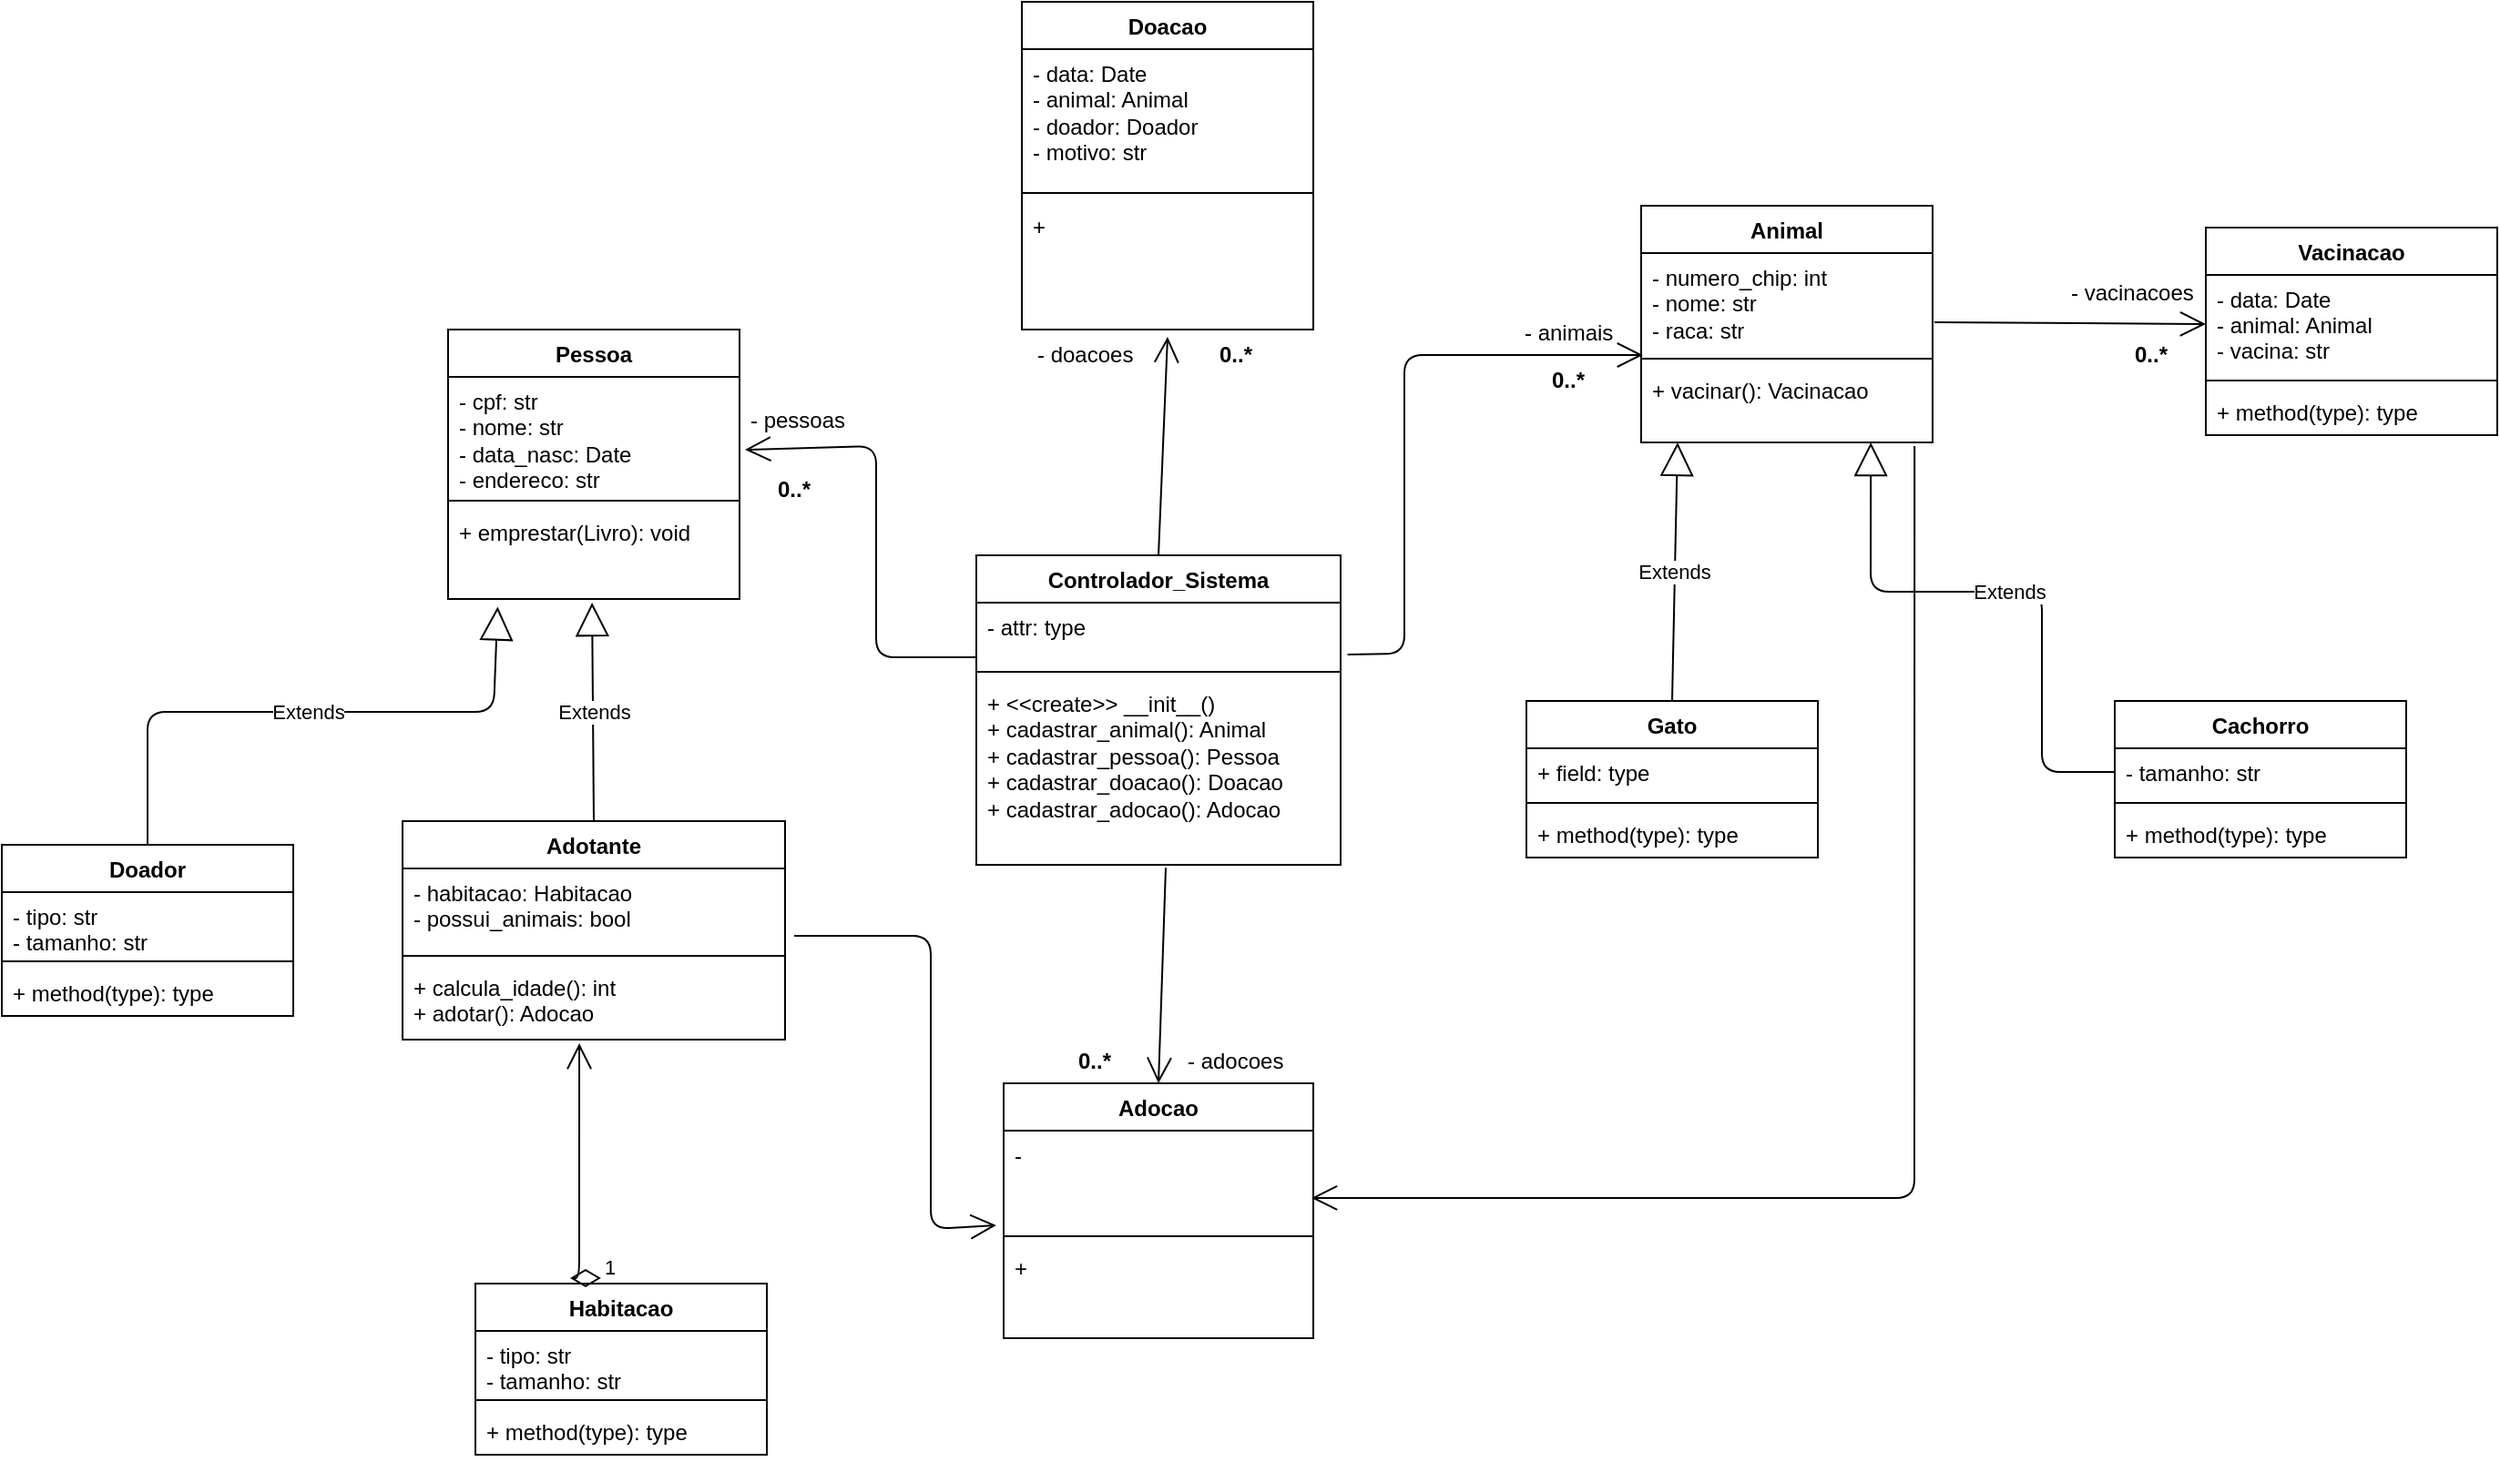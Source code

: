 <mxfile>
    <diagram id="C5RBs43oDa-KdzZeNtuy" name="Page-1">
        <mxGraphModel dx="666" dy="576" grid="1" gridSize="10" guides="1" tooltips="1" connect="1" arrows="1" fold="1" page="1" pageScale="1" pageWidth="827" pageHeight="1169" math="0" shadow="0">
            <root>
                <mxCell id="WIyWlLk6GJQsqaUBKTNV-0"/>
                <mxCell id="WIyWlLk6GJQsqaUBKTNV-1" parent="WIyWlLk6GJQsqaUBKTNV-0"/>
                <mxCell id="ZOqMEY8nHoL99eGyLQIH-0" value="Controlador_Sistema" style="swimlane;fontStyle=1;align=center;verticalAlign=top;childLayout=stackLayout;horizontal=1;startSize=26;horizontalStack=0;resizeParent=1;resizeParentMax=0;resizeLast=0;collapsible=1;marginBottom=0;whiteSpace=wrap;html=1;" parent="WIyWlLk6GJQsqaUBKTNV-1" vertex="1">
                    <mxGeometry x="665" y="404" width="200" height="170" as="geometry"/>
                </mxCell>
                <mxCell id="ZOqMEY8nHoL99eGyLQIH-1" value="- attr: type" style="text;strokeColor=none;fillColor=none;align=left;verticalAlign=top;spacingLeft=4;spacingRight=4;overflow=hidden;rotatable=0;points=[[0,0.5],[1,0.5]];portConstraint=eastwest;whiteSpace=wrap;html=1;" parent="ZOqMEY8nHoL99eGyLQIH-0" vertex="1">
                    <mxGeometry y="26" width="200" height="34" as="geometry"/>
                </mxCell>
                <mxCell id="ZOqMEY8nHoL99eGyLQIH-2" value="" style="line;strokeWidth=1;fillColor=none;align=left;verticalAlign=middle;spacingTop=-1;spacingLeft=3;spacingRight=3;rotatable=0;labelPosition=right;points=[];portConstraint=eastwest;strokeColor=inherit;" parent="ZOqMEY8nHoL99eGyLQIH-0" vertex="1">
                    <mxGeometry y="60" width="200" height="8" as="geometry"/>
                </mxCell>
                <mxCell id="ZOqMEY8nHoL99eGyLQIH-3" value="&lt;span style=&quot;&quot;&gt;+ &amp;lt;&amp;lt;create&amp;gt;&amp;gt; __init__()&lt;/span&gt;&lt;br&gt;+ cadastrar_animal(): Animal&amp;nbsp;&lt;br&gt;+ cadastrar_pessoa(): Pessoa&amp;nbsp;&lt;br&gt;+ cadastrar_doacao(): Doacao&lt;br&gt;+ cadastrar_adocao(): Adocao&amp;nbsp;&amp;nbsp;" style="text;strokeColor=none;fillColor=none;align=left;verticalAlign=top;spacingLeft=4;spacingRight=4;overflow=hidden;rotatable=0;points=[[0,0.5],[1,0.5]];portConstraint=eastwest;whiteSpace=wrap;html=1;" parent="ZOqMEY8nHoL99eGyLQIH-0" vertex="1">
                    <mxGeometry y="68" width="200" height="102" as="geometry"/>
                </mxCell>
                <mxCell id="ZOqMEY8nHoL99eGyLQIH-4" value="Pessoa" style="swimlane;fontStyle=1;align=center;verticalAlign=top;childLayout=stackLayout;horizontal=1;startSize=26;horizontalStack=0;resizeParent=1;resizeParentMax=0;resizeLast=0;collapsible=1;marginBottom=0;whiteSpace=wrap;html=1;" parent="WIyWlLk6GJQsqaUBKTNV-1" vertex="1">
                    <mxGeometry x="375" y="280" width="160" height="148" as="geometry"/>
                </mxCell>
                <mxCell id="ZOqMEY8nHoL99eGyLQIH-5" value="- cpf: str&lt;div&gt;- nome: str&lt;br&gt;&lt;/div&gt;&lt;div&gt;- data_nasc: Date&lt;br&gt;&lt;/div&gt;&lt;div&gt;- endereco: str&lt;/div&gt;" style="text;strokeColor=none;fillColor=none;align=left;verticalAlign=top;spacingLeft=4;spacingRight=4;overflow=hidden;rotatable=0;points=[[0,0.5],[1,0.5]];portConstraint=eastwest;whiteSpace=wrap;html=1;" parent="ZOqMEY8nHoL99eGyLQIH-4" vertex="1">
                    <mxGeometry y="26" width="160" height="64" as="geometry"/>
                </mxCell>
                <mxCell id="ZOqMEY8nHoL99eGyLQIH-6" value="" style="line;strokeWidth=1;fillColor=none;align=left;verticalAlign=middle;spacingTop=-1;spacingLeft=3;spacingRight=3;rotatable=0;labelPosition=right;points=[];portConstraint=eastwest;strokeColor=inherit;" parent="ZOqMEY8nHoL99eGyLQIH-4" vertex="1">
                    <mxGeometry y="90" width="160" height="8" as="geometry"/>
                </mxCell>
                <mxCell id="ZOqMEY8nHoL99eGyLQIH-7" value="+ emprestar(Livro): void" style="text;strokeColor=none;fillColor=none;align=left;verticalAlign=top;spacingLeft=4;spacingRight=4;overflow=hidden;rotatable=0;points=[[0,0.5],[1,0.5]];portConstraint=eastwest;whiteSpace=wrap;html=1;" parent="ZOqMEY8nHoL99eGyLQIH-4" vertex="1">
                    <mxGeometry y="98" width="160" height="50" as="geometry"/>
                </mxCell>
                <mxCell id="ZOqMEY8nHoL99eGyLQIH-8" value="Doacao" style="swimlane;fontStyle=1;align=center;verticalAlign=top;childLayout=stackLayout;horizontal=1;startSize=26;horizontalStack=0;resizeParent=1;resizeParentMax=0;resizeLast=0;collapsible=1;marginBottom=0;whiteSpace=wrap;html=1;" parent="WIyWlLk6GJQsqaUBKTNV-1" vertex="1">
                    <mxGeometry x="690" y="100" width="160" height="180" as="geometry"/>
                </mxCell>
                <mxCell id="ZOqMEY8nHoL99eGyLQIH-9" value="&lt;span style=&quot;background-color: initial;&quot;&gt;- data: Date&lt;/span&gt;&lt;br&gt;&lt;div&gt;&lt;div&gt;- animal: Animal&lt;br&gt;&lt;/div&gt;&lt;/div&gt;&lt;div&gt;- doador: Doador&lt;/div&gt;&lt;div&gt;- motivo: str&lt;/div&gt;" style="text;strokeColor=none;fillColor=none;align=left;verticalAlign=top;spacingLeft=4;spacingRight=4;overflow=hidden;rotatable=0;points=[[0,0.5],[1,0.5]];portConstraint=eastwest;whiteSpace=wrap;html=1;" parent="ZOqMEY8nHoL99eGyLQIH-8" vertex="1">
                    <mxGeometry y="26" width="160" height="74" as="geometry"/>
                </mxCell>
                <mxCell id="ZOqMEY8nHoL99eGyLQIH-10" value="" style="line;strokeWidth=1;fillColor=none;align=left;verticalAlign=middle;spacingTop=-1;spacingLeft=3;spacingRight=3;rotatable=0;labelPosition=right;points=[];portConstraint=eastwest;strokeColor=inherit;" parent="ZOqMEY8nHoL99eGyLQIH-8" vertex="1">
                    <mxGeometry y="100" width="160" height="10" as="geometry"/>
                </mxCell>
                <mxCell id="ZOqMEY8nHoL99eGyLQIH-11" value="+" style="text;strokeColor=none;fillColor=none;align=left;verticalAlign=top;spacingLeft=4;spacingRight=4;overflow=hidden;rotatable=0;points=[[0,0.5],[1,0.5]];portConstraint=eastwest;whiteSpace=wrap;html=1;" parent="ZOqMEY8nHoL99eGyLQIH-8" vertex="1">
                    <mxGeometry y="110" width="160" height="70" as="geometry"/>
                </mxCell>
                <mxCell id="ZOqMEY8nHoL99eGyLQIH-12" value="Adocao" style="swimlane;fontStyle=1;align=center;verticalAlign=top;childLayout=stackLayout;horizontal=1;startSize=26;horizontalStack=0;resizeParent=1;resizeParentMax=0;resizeLast=0;collapsible=1;marginBottom=0;whiteSpace=wrap;html=1;" parent="WIyWlLk6GJQsqaUBKTNV-1" vertex="1">
                    <mxGeometry x="680" y="694" width="170" height="140" as="geometry"/>
                </mxCell>
                <mxCell id="ZOqMEY8nHoL99eGyLQIH-13" value="-" style="text;strokeColor=none;fillColor=none;align=left;verticalAlign=top;spacingLeft=4;spacingRight=4;overflow=hidden;rotatable=0;points=[[0,0.5],[1,0.5]];portConstraint=eastwest;whiteSpace=wrap;html=1;" parent="ZOqMEY8nHoL99eGyLQIH-12" vertex="1">
                    <mxGeometry y="26" width="170" height="54" as="geometry"/>
                </mxCell>
                <mxCell id="ZOqMEY8nHoL99eGyLQIH-14" value="" style="line;strokeWidth=1;fillColor=none;align=left;verticalAlign=middle;spacingTop=-1;spacingLeft=3;spacingRight=3;rotatable=0;labelPosition=right;points=[];portConstraint=eastwest;strokeColor=inherit;" parent="ZOqMEY8nHoL99eGyLQIH-12" vertex="1">
                    <mxGeometry y="80" width="170" height="8" as="geometry"/>
                </mxCell>
                <mxCell id="ZOqMEY8nHoL99eGyLQIH-15" value="&lt;div&gt;+&lt;/div&gt;" style="text;strokeColor=none;fillColor=none;align=left;verticalAlign=top;spacingLeft=4;spacingRight=4;overflow=hidden;rotatable=0;points=[[0,0.5],[1,0.5]];portConstraint=eastwest;whiteSpace=wrap;html=1;" parent="ZOqMEY8nHoL99eGyLQIH-12" vertex="1">
                    <mxGeometry y="88" width="170" height="52" as="geometry"/>
                </mxCell>
                <mxCell id="ZOqMEY8nHoL99eGyLQIH-16" value="Animal" style="swimlane;fontStyle=1;align=center;verticalAlign=top;childLayout=stackLayout;horizontal=1;startSize=26;horizontalStack=0;resizeParent=1;resizeParentMax=0;resizeLast=0;collapsible=1;marginBottom=0;whiteSpace=wrap;html=1;" parent="WIyWlLk6GJQsqaUBKTNV-1" vertex="1">
                    <mxGeometry x="1030" y="212" width="160" height="130" as="geometry"/>
                </mxCell>
                <mxCell id="ZOqMEY8nHoL99eGyLQIH-17" value="- numero_chip: int&lt;br&gt;- nome: str&lt;br&gt;&lt;div&gt;- raca: str&lt;br&gt;&lt;/div&gt;" style="text;strokeColor=none;fillColor=none;align=left;verticalAlign=top;spacingLeft=4;spacingRight=4;overflow=hidden;rotatable=0;points=[[0,0.5],[1,0.5]];portConstraint=eastwest;whiteSpace=wrap;html=1;" parent="ZOqMEY8nHoL99eGyLQIH-16" vertex="1">
                    <mxGeometry y="26" width="160" height="54" as="geometry"/>
                </mxCell>
                <mxCell id="ZOqMEY8nHoL99eGyLQIH-18" value="" style="line;strokeWidth=1;fillColor=none;align=left;verticalAlign=middle;spacingTop=-1;spacingLeft=3;spacingRight=3;rotatable=0;labelPosition=right;points=[];portConstraint=eastwest;strokeColor=inherit;" parent="ZOqMEY8nHoL99eGyLQIH-16" vertex="1">
                    <mxGeometry y="80" width="160" height="8" as="geometry"/>
                </mxCell>
                <mxCell id="ZOqMEY8nHoL99eGyLQIH-19" value="+ vacinar(): Vacinacao" style="text;strokeColor=none;fillColor=none;align=left;verticalAlign=top;spacingLeft=4;spacingRight=4;overflow=hidden;rotatable=0;points=[[0,0.5],[1,0.5]];portConstraint=eastwest;whiteSpace=wrap;html=1;" parent="ZOqMEY8nHoL99eGyLQIH-16" vertex="1">
                    <mxGeometry y="88" width="160" height="42" as="geometry"/>
                </mxCell>
                <mxCell id="0" value="Gato" style="swimlane;fontStyle=1;align=center;verticalAlign=top;childLayout=stackLayout;horizontal=1;startSize=26;horizontalStack=0;resizeParent=1;resizeParentMax=0;resizeLast=0;collapsible=1;marginBottom=0;" parent="WIyWlLk6GJQsqaUBKTNV-1" vertex="1">
                    <mxGeometry x="967" y="484" width="160" height="86" as="geometry"/>
                </mxCell>
                <mxCell id="1" value="+ field: type" style="text;strokeColor=none;fillColor=none;align=left;verticalAlign=top;spacingLeft=4;spacingRight=4;overflow=hidden;rotatable=0;points=[[0,0.5],[1,0.5]];portConstraint=eastwest;" parent="0" vertex="1">
                    <mxGeometry y="26" width="160" height="26" as="geometry"/>
                </mxCell>
                <mxCell id="2" value="" style="line;strokeWidth=1;fillColor=none;align=left;verticalAlign=middle;spacingTop=-1;spacingLeft=3;spacingRight=3;rotatable=0;labelPosition=right;points=[];portConstraint=eastwest;strokeColor=inherit;" parent="0" vertex="1">
                    <mxGeometry y="52" width="160" height="8" as="geometry"/>
                </mxCell>
                <mxCell id="3" value="+ method(type): type" style="text;strokeColor=none;fillColor=none;align=left;verticalAlign=top;spacingLeft=4;spacingRight=4;overflow=hidden;rotatable=0;points=[[0,0.5],[1,0.5]];portConstraint=eastwest;" parent="0" vertex="1">
                    <mxGeometry y="60" width="160" height="26" as="geometry"/>
                </mxCell>
                <mxCell id="4" value="Cachorro" style="swimlane;fontStyle=1;align=center;verticalAlign=top;childLayout=stackLayout;horizontal=1;startSize=26;horizontalStack=0;resizeParent=1;resizeParentMax=0;resizeLast=0;collapsible=1;marginBottom=0;" parent="WIyWlLk6GJQsqaUBKTNV-1" vertex="1">
                    <mxGeometry x="1290" y="484" width="160" height="86" as="geometry"/>
                </mxCell>
                <mxCell id="5" value="- tamanho: str" style="text;strokeColor=none;fillColor=none;align=left;verticalAlign=top;spacingLeft=4;spacingRight=4;overflow=hidden;rotatable=0;points=[[0,0.5],[1,0.5]];portConstraint=eastwest;" parent="4" vertex="1">
                    <mxGeometry y="26" width="160" height="26" as="geometry"/>
                </mxCell>
                <mxCell id="6" value="" style="line;strokeWidth=1;fillColor=none;align=left;verticalAlign=middle;spacingTop=-1;spacingLeft=3;spacingRight=3;rotatable=0;labelPosition=right;points=[];portConstraint=eastwest;strokeColor=inherit;" parent="4" vertex="1">
                    <mxGeometry y="52" width="160" height="8" as="geometry"/>
                </mxCell>
                <mxCell id="7" value="+ method(type): type" style="text;strokeColor=none;fillColor=none;align=left;verticalAlign=top;spacingLeft=4;spacingRight=4;overflow=hidden;rotatable=0;points=[[0,0.5],[1,0.5]];portConstraint=eastwest;" parent="4" vertex="1">
                    <mxGeometry y="60" width="160" height="26" as="geometry"/>
                </mxCell>
                <mxCell id="8" value="Extends" style="endArrow=block;endSize=16;endFill=0;html=1;exitX=0.5;exitY=0;exitDx=0;exitDy=0;entryX=0.125;entryY=1;entryDx=0;entryDy=0;entryPerimeter=0;" parent="WIyWlLk6GJQsqaUBKTNV-1" source="0" target="ZOqMEY8nHoL99eGyLQIH-19" edge="1">
                    <mxGeometry width="160" relative="1" as="geometry">
                        <mxPoint x="1420" y="444" as="sourcePoint"/>
                        <mxPoint x="1070" y="354" as="targetPoint"/>
                        <Array as="points"/>
                    </mxGeometry>
                </mxCell>
                <mxCell id="9" value="Extends" style="endArrow=block;endSize=16;endFill=0;html=1;exitX=0;exitY=0.5;exitDx=0;exitDy=0;entryX=0.788;entryY=1;entryDx=0;entryDy=0;entryPerimeter=0;" parent="WIyWlLk6GJQsqaUBKTNV-1" source="5" target="ZOqMEY8nHoL99eGyLQIH-19" edge="1">
                    <mxGeometry width="160" relative="1" as="geometry">
                        <mxPoint x="1210" y="144" as="sourcePoint"/>
                        <mxPoint x="1150" y="394" as="targetPoint"/>
                        <Array as="points">
                            <mxPoint x="1250" y="523"/>
                            <mxPoint x="1250" y="424"/>
                            <mxPoint x="1156" y="424"/>
                        </Array>
                    </mxGeometry>
                </mxCell>
                <mxCell id="18" value="Adotante" style="swimlane;fontStyle=1;align=center;verticalAlign=top;childLayout=stackLayout;horizontal=1;startSize=26;horizontalStack=0;resizeParent=1;resizeParentMax=0;resizeLast=0;collapsible=1;marginBottom=0;" parent="WIyWlLk6GJQsqaUBKTNV-1" vertex="1">
                    <mxGeometry x="350" y="550" width="210" height="120" as="geometry"/>
                </mxCell>
                <mxCell id="19" value="- habitacao: Habitacao&#10;- possui_animais: bool" style="text;strokeColor=none;fillColor=none;align=left;verticalAlign=top;spacingLeft=4;spacingRight=4;overflow=hidden;rotatable=0;points=[[0,0.5],[1,0.5]];portConstraint=eastwest;" parent="18" vertex="1">
                    <mxGeometry y="26" width="210" height="44" as="geometry"/>
                </mxCell>
                <mxCell id="20" value="" style="line;strokeWidth=1;fillColor=none;align=left;verticalAlign=middle;spacingTop=-1;spacingLeft=3;spacingRight=3;rotatable=0;labelPosition=right;points=[];portConstraint=eastwest;strokeColor=inherit;" parent="18" vertex="1">
                    <mxGeometry y="70" width="210" height="8" as="geometry"/>
                </mxCell>
                <mxCell id="21" value="+ calcula_idade(): int&#10;+ adotar(): Adocao" style="text;strokeColor=none;fillColor=none;align=left;verticalAlign=top;spacingLeft=4;spacingRight=4;overflow=hidden;rotatable=0;points=[[0,0.5],[1,0.5]];portConstraint=eastwest;" parent="18" vertex="1">
                    <mxGeometry y="78" width="210" height="42" as="geometry"/>
                </mxCell>
                <mxCell id="23" value="Extends" style="endArrow=block;endSize=16;endFill=0;html=1;exitX=0.5;exitY=0;exitDx=0;exitDy=0;entryX=0.494;entryY=1.04;entryDx=0;entryDy=0;entryPerimeter=0;" parent="WIyWlLk6GJQsqaUBKTNV-1" source="18" target="ZOqMEY8nHoL99eGyLQIH-7" edge="1">
                    <mxGeometry width="160" relative="1" as="geometry">
                        <mxPoint x="606" y="522.98" as="sourcePoint"/>
                        <mxPoint x="586" y="490" as="targetPoint"/>
                    </mxGeometry>
                </mxCell>
                <mxCell id="24" value="Vacinacao" style="swimlane;fontStyle=1;align=center;verticalAlign=top;childLayout=stackLayout;horizontal=1;startSize=26;horizontalStack=0;resizeParent=1;resizeParentMax=0;resizeLast=0;collapsible=1;marginBottom=0;" parent="WIyWlLk6GJQsqaUBKTNV-1" vertex="1">
                    <mxGeometry x="1340" y="224" width="160" height="114" as="geometry"/>
                </mxCell>
                <mxCell id="25" value="- data: Date&#10;- animal: Animal&#10;- vacina: str" style="text;strokeColor=none;fillColor=none;align=left;verticalAlign=top;spacingLeft=4;spacingRight=4;overflow=hidden;rotatable=0;points=[[0,0.5],[1,0.5]];portConstraint=eastwest;" parent="24" vertex="1">
                    <mxGeometry y="26" width="160" height="54" as="geometry"/>
                </mxCell>
                <mxCell id="26" value="" style="line;strokeWidth=1;fillColor=none;align=left;verticalAlign=middle;spacingTop=-1;spacingLeft=3;spacingRight=3;rotatable=0;labelPosition=right;points=[];portConstraint=eastwest;strokeColor=inherit;" parent="24" vertex="1">
                    <mxGeometry y="80" width="160" height="8" as="geometry"/>
                </mxCell>
                <mxCell id="27" value="+ method(type): type" style="text;strokeColor=none;fillColor=none;align=left;verticalAlign=top;spacingLeft=4;spacingRight=4;overflow=hidden;rotatable=0;points=[[0,0.5],[1,0.5]];portConstraint=eastwest;" parent="24" vertex="1">
                    <mxGeometry y="88" width="160" height="26" as="geometry"/>
                </mxCell>
                <mxCell id="28" value="" style="endArrow=open;endFill=1;endSize=12;html=1;entryX=0;entryY=0.5;entryDx=0;entryDy=0;exitX=1.006;exitY=0.704;exitDx=0;exitDy=0;exitPerimeter=0;" parent="WIyWlLk6GJQsqaUBKTNV-1" source="ZOqMEY8nHoL99eGyLQIH-17" target="25" edge="1">
                    <mxGeometry width="160" relative="1" as="geometry">
                        <mxPoint x="1240" y="348" as="sourcePoint"/>
                        <mxPoint x="1400" y="348" as="targetPoint"/>
                    </mxGeometry>
                </mxCell>
                <mxCell id="29" value="- vacinacoes" style="text;strokeColor=none;fillColor=none;align=left;verticalAlign=top;spacingLeft=4;spacingRight=4;overflow=hidden;rotatable=0;points=[[0,0.5],[1,0.5]];portConstraint=eastwest;" parent="WIyWlLk6GJQsqaUBKTNV-1" vertex="1">
                    <mxGeometry x="1260" y="246" width="100" height="26" as="geometry"/>
                </mxCell>
                <mxCell id="30" value="Habitacao" style="swimlane;fontStyle=1;align=center;verticalAlign=top;childLayout=stackLayout;horizontal=1;startSize=26;horizontalStack=0;resizeParent=1;resizeParentMax=0;resizeLast=0;collapsible=1;marginBottom=0;" parent="WIyWlLk6GJQsqaUBKTNV-1" vertex="1">
                    <mxGeometry x="390" y="804" width="160" height="94" as="geometry"/>
                </mxCell>
                <mxCell id="31" value="- tipo: str&#10;- tamanho: str" style="text;strokeColor=none;fillColor=none;align=left;verticalAlign=top;spacingLeft=4;spacingRight=4;overflow=hidden;rotatable=0;points=[[0,0.5],[1,0.5]];portConstraint=eastwest;" parent="30" vertex="1">
                    <mxGeometry y="26" width="160" height="34" as="geometry"/>
                </mxCell>
                <mxCell id="32" value="" style="line;strokeWidth=1;fillColor=none;align=left;verticalAlign=middle;spacingTop=-1;spacingLeft=3;spacingRight=3;rotatable=0;labelPosition=right;points=[];portConstraint=eastwest;strokeColor=inherit;" parent="30" vertex="1">
                    <mxGeometry y="60" width="160" height="8" as="geometry"/>
                </mxCell>
                <mxCell id="33" value="+ method(type): type" style="text;strokeColor=none;fillColor=none;align=left;verticalAlign=top;spacingLeft=4;spacingRight=4;overflow=hidden;rotatable=0;points=[[0,0.5],[1,0.5]];portConstraint=eastwest;" parent="30" vertex="1">
                    <mxGeometry y="68" width="160" height="26" as="geometry"/>
                </mxCell>
                <mxCell id="34" value="Doador" style="swimlane;fontStyle=1;align=center;verticalAlign=top;childLayout=stackLayout;horizontal=1;startSize=26;horizontalStack=0;resizeParent=1;resizeParentMax=0;resizeLast=0;collapsible=1;marginBottom=0;" parent="WIyWlLk6GJQsqaUBKTNV-1" vertex="1">
                    <mxGeometry x="130" y="563" width="160" height="94" as="geometry"/>
                </mxCell>
                <mxCell id="35" value="- tipo: str&#10;- tamanho: str" style="text;strokeColor=none;fillColor=none;align=left;verticalAlign=top;spacingLeft=4;spacingRight=4;overflow=hidden;rotatable=0;points=[[0,0.5],[1,0.5]];portConstraint=eastwest;" parent="34" vertex="1">
                    <mxGeometry y="26" width="160" height="34" as="geometry"/>
                </mxCell>
                <mxCell id="36" value="" style="line;strokeWidth=1;fillColor=none;align=left;verticalAlign=middle;spacingTop=-1;spacingLeft=3;spacingRight=3;rotatable=0;labelPosition=right;points=[];portConstraint=eastwest;strokeColor=inherit;" parent="34" vertex="1">
                    <mxGeometry y="60" width="160" height="8" as="geometry"/>
                </mxCell>
                <mxCell id="37" value="+ method(type): type" style="text;strokeColor=none;fillColor=none;align=left;verticalAlign=top;spacingLeft=4;spacingRight=4;overflow=hidden;rotatable=0;points=[[0,0.5],[1,0.5]];portConstraint=eastwest;" parent="34" vertex="1">
                    <mxGeometry y="68" width="160" height="26" as="geometry"/>
                </mxCell>
                <mxCell id="40" value="" style="endArrow=open;endFill=1;endSize=12;html=1;exitX=1.019;exitY=0.837;exitDx=0;exitDy=0;exitPerimeter=0;entryX=0.006;entryY=1.037;entryDx=0;entryDy=0;entryPerimeter=0;" parent="WIyWlLk6GJQsqaUBKTNV-1" source="ZOqMEY8nHoL99eGyLQIH-1" target="ZOqMEY8nHoL99eGyLQIH-17" edge="1">
                    <mxGeometry width="160" relative="1" as="geometry">
                        <mxPoint x="1180" y="294" as="sourcePoint"/>
                        <mxPoint x="1340" y="294" as="targetPoint"/>
                        <Array as="points">
                            <mxPoint x="900" y="458"/>
                            <mxPoint x="900" y="294"/>
                        </Array>
                    </mxGeometry>
                </mxCell>
                <mxCell id="41" value="- animais" style="text;strokeColor=none;fillColor=none;align=left;verticalAlign=top;spacingLeft=4;spacingRight=4;overflow=hidden;rotatable=0;points=[[0,0.5],[1,0.5]];portConstraint=eastwest;" parent="WIyWlLk6GJQsqaUBKTNV-1" vertex="1">
                    <mxGeometry x="960" y="268" width="60" height="26" as="geometry"/>
                </mxCell>
                <mxCell id="43" value="0..*" style="text;align=center;fontStyle=1;verticalAlign=middle;spacingLeft=3;spacingRight=3;strokeColor=none;rotatable=0;points=[[0,0.5],[1,0.5]];portConstraint=eastwest;" parent="WIyWlLk6GJQsqaUBKTNV-1" vertex="1">
                    <mxGeometry x="950" y="294" width="80" height="26" as="geometry"/>
                </mxCell>
                <mxCell id="45" value="Extends" style="endArrow=block;endSize=16;endFill=0;html=1;exitX=0.5;exitY=0;exitDx=0;exitDy=0;entryX=0.17;entryY=1.085;entryDx=0;entryDy=0;entryPerimeter=0;" parent="WIyWlLk6GJQsqaUBKTNV-1" source="34" target="ZOqMEY8nHoL99eGyLQIH-7" edge="1">
                    <mxGeometry width="160" relative="1" as="geometry">
                        <mxPoint x="480" y="214" as="sourcePoint"/>
                        <mxPoint x="640" y="214" as="targetPoint"/>
                        <Array as="points">
                            <mxPoint x="210" y="490"/>
                            <mxPoint x="400" y="490"/>
                        </Array>
                    </mxGeometry>
                </mxCell>
                <mxCell id="49" value="" style="endArrow=open;endFill=1;endSize=12;html=1;exitX=0.938;exitY=1.048;exitDx=0;exitDy=0;exitPerimeter=0;entryX=0.994;entryY=0.685;entryDx=0;entryDy=0;entryPerimeter=0;" parent="WIyWlLk6GJQsqaUBKTNV-1" source="ZOqMEY8nHoL99eGyLQIH-19" target="ZOqMEY8nHoL99eGyLQIH-13" edge="1">
                    <mxGeometry width="160" relative="1" as="geometry">
                        <mxPoint x="1180" y="374" as="sourcePoint"/>
                        <mxPoint x="1340" y="374" as="targetPoint"/>
                        <Array as="points">
                            <mxPoint x="1180" y="757"/>
                        </Array>
                    </mxGeometry>
                </mxCell>
                <mxCell id="50" value="" style="endArrow=open;endFill=1;endSize=12;html=1;exitX=1.024;exitY=0.841;exitDx=0;exitDy=0;exitPerimeter=0;entryX=-0.024;entryY=0.963;entryDx=0;entryDy=0;entryPerimeter=0;" parent="WIyWlLk6GJQsqaUBKTNV-1" source="19" target="ZOqMEY8nHoL99eGyLQIH-13" edge="1">
                    <mxGeometry width="160" relative="1" as="geometry">
                        <mxPoint x="640" y="794" as="sourcePoint"/>
                        <mxPoint x="630" y="864" as="targetPoint"/>
                        <Array as="points">
                            <mxPoint x="640" y="613"/>
                            <mxPoint x="640" y="774"/>
                        </Array>
                    </mxGeometry>
                </mxCell>
                <mxCell id="52" value="" style="endArrow=open;endFill=1;endSize=12;html=1;entryX=1.019;entryY=0.625;entryDx=0;entryDy=0;entryPerimeter=0;exitX=0;exitY=0.882;exitDx=0;exitDy=0;exitPerimeter=0;" parent="WIyWlLk6GJQsqaUBKTNV-1" source="ZOqMEY8nHoL99eGyLQIH-1" target="ZOqMEY8nHoL99eGyLQIH-5" edge="1">
                    <mxGeometry width="160" relative="1" as="geometry">
                        <mxPoint x="600" y="394" as="sourcePoint"/>
                        <mxPoint x="810" y="424" as="targetPoint"/>
                        <Array as="points">
                            <mxPoint x="610" y="460"/>
                            <mxPoint x="610" y="344"/>
                        </Array>
                    </mxGeometry>
                </mxCell>
                <mxCell id="53" value="- pessoas" style="text;strokeColor=none;fillColor=none;align=left;verticalAlign=top;spacingLeft=4;spacingRight=4;overflow=hidden;rotatable=0;points=[[0,0.5],[1,0.5]];portConstraint=eastwest;" parent="WIyWlLk6GJQsqaUBKTNV-1" vertex="1">
                    <mxGeometry x="535" y="316" width="75" height="26" as="geometry"/>
                </mxCell>
                <mxCell id="54" value="0..*" style="text;align=center;fontStyle=1;verticalAlign=middle;spacingLeft=3;spacingRight=3;strokeColor=none;rotatable=0;points=[[0,0.5],[1,0.5]];portConstraint=eastwest;" parent="WIyWlLk6GJQsqaUBKTNV-1" vertex="1">
                    <mxGeometry x="525" y="354" width="80" height="26" as="geometry"/>
                </mxCell>
                <mxCell id="55" value="" style="endArrow=open;endFill=1;endSize=12;html=1;entryX=0.5;entryY=1.057;entryDx=0;entryDy=0;entryPerimeter=0;exitX=0.5;exitY=0;exitDx=0;exitDy=0;exitPerimeter=0;" parent="WIyWlLk6GJQsqaUBKTNV-1" source="ZOqMEY8nHoL99eGyLQIH-0" target="ZOqMEY8nHoL99eGyLQIH-11" edge="1">
                    <mxGeometry width="160" relative="1" as="geometry">
                        <mxPoint x="730" y="344" as="sourcePoint"/>
                        <mxPoint x="810" y="424" as="targetPoint"/>
                    </mxGeometry>
                </mxCell>
                <mxCell id="56" value="" style="endArrow=open;endFill=1;endSize=12;html=1;entryX=0.5;entryY=0;entryDx=0;entryDy=0;exitX=0.52;exitY=1.016;exitDx=0;exitDy=0;exitPerimeter=0;" parent="WIyWlLk6GJQsqaUBKTNV-1" source="ZOqMEY8nHoL99eGyLQIH-3" target="ZOqMEY8nHoL99eGyLQIH-12" edge="1">
                    <mxGeometry width="160" relative="1" as="geometry">
                        <mxPoint x="720" y="604.01" as="sourcePoint"/>
                        <mxPoint x="760" y="534" as="targetPoint"/>
                    </mxGeometry>
                </mxCell>
                <mxCell id="57" value="- adocoes" style="text;strokeColor=none;fillColor=none;align=left;verticalAlign=top;spacingLeft=4;spacingRight=4;overflow=hidden;rotatable=0;points=[[0,0.5],[1,0.5]];portConstraint=eastwest;" parent="WIyWlLk6GJQsqaUBKTNV-1" vertex="1">
                    <mxGeometry x="775" y="668" width="75" height="26" as="geometry"/>
                </mxCell>
                <mxCell id="58" value="0..*" style="text;align=center;fontStyle=1;verticalAlign=middle;spacingLeft=3;spacingRight=3;strokeColor=none;rotatable=0;points=[[0,0.5],[1,0.5]];portConstraint=eastwest;" parent="WIyWlLk6GJQsqaUBKTNV-1" vertex="1">
                    <mxGeometry x="690" y="668" width="80" height="26" as="geometry"/>
                </mxCell>
                <mxCell id="59" value="0..*" style="text;align=center;fontStyle=1;verticalAlign=middle;spacingLeft=3;spacingRight=3;strokeColor=none;rotatable=0;points=[[0,0.5],[1,0.5]];portConstraint=eastwest;" parent="WIyWlLk6GJQsqaUBKTNV-1" vertex="1">
                    <mxGeometry x="767.5" y="280" width="80" height="26" as="geometry"/>
                </mxCell>
                <mxCell id="60" value="- doacoes" style="text;strokeColor=none;fillColor=none;align=left;verticalAlign=top;spacingLeft=4;spacingRight=4;overflow=hidden;rotatable=0;points=[[0,0.5],[1,0.5]];portConstraint=eastwest;" parent="WIyWlLk6GJQsqaUBKTNV-1" vertex="1">
                    <mxGeometry x="692.5" y="280" width="75" height="26" as="geometry"/>
                </mxCell>
                <mxCell id="61" value="0..*" style="text;align=center;fontStyle=1;verticalAlign=middle;spacingLeft=3;spacingRight=3;strokeColor=none;rotatable=0;points=[[0,0.5],[1,0.5]];portConstraint=eastwest;" parent="WIyWlLk6GJQsqaUBKTNV-1" vertex="1">
                    <mxGeometry x="1270" y="280" width="80" height="26" as="geometry"/>
                </mxCell>
                <mxCell id="64" value="1" style="endArrow=open;html=1;endSize=12;startArrow=diamondThin;startSize=14;startFill=0;edgeStyle=orthogonalEdgeStyle;align=left;verticalAlign=bottom;exitX=0.431;exitY=-0.032;exitDx=0;exitDy=0;exitPerimeter=0;entryX=0.462;entryY=1.048;entryDx=0;entryDy=0;entryPerimeter=0;" parent="WIyWlLk6GJQsqaUBKTNV-1" source="30" target="21" edge="1">
                    <mxGeometry x="-1" y="3" relative="1" as="geometry">
                        <mxPoint x="410" y="734" as="sourcePoint"/>
                        <mxPoint x="570" y="734" as="targetPoint"/>
                        <Array as="points">
                            <mxPoint x="447" y="801"/>
                        </Array>
                    </mxGeometry>
                </mxCell>
            </root>
        </mxGraphModel>
    </diagram>
</mxfile>